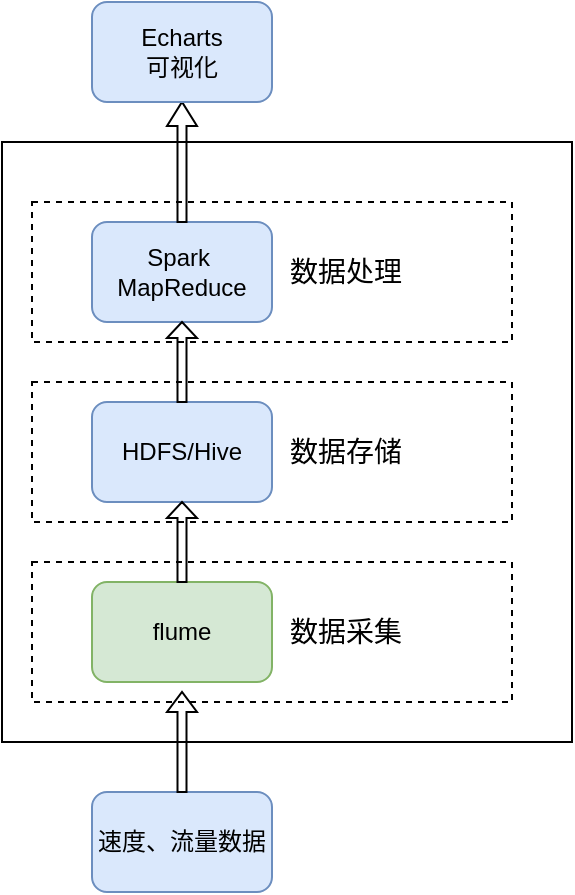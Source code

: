 <mxfile version="20.0.3" type="github">
  <diagram id="NKRADnT4XY8N_EiH2OX0" name="Page-1">
    <mxGraphModel dx="1422" dy="762" grid="1" gridSize="10" guides="1" tooltips="1" connect="1" arrows="1" fold="1" page="1" pageScale="1" pageWidth="827" pageHeight="1169" math="0" shadow="0">
      <root>
        <mxCell id="0" />
        <mxCell id="1" parent="0" />
        <mxCell id="XbZPO18NiF78OeZ05ENz-2" value="" style="rounded=0;whiteSpace=wrap;html=1;fillColor=none;" vertex="1" parent="1">
          <mxGeometry x="235" y="160" width="285" height="300" as="geometry" />
        </mxCell>
        <mxCell id="XbZPO18NiF78OeZ05ENz-3" value="flume" style="rounded=1;whiteSpace=wrap;html=1;fillColor=#d5e8d4;strokeColor=#82b366;" vertex="1" parent="1">
          <mxGeometry x="280" y="380" width="90" height="50" as="geometry" />
        </mxCell>
        <mxCell id="XbZPO18NiF78OeZ05ENz-4" value="速度、流量数据" style="rounded=1;whiteSpace=wrap;html=1;fillColor=#dae8fc;strokeColor=#6c8ebf;" vertex="1" parent="1">
          <mxGeometry x="280" y="485" width="90" height="50" as="geometry" />
        </mxCell>
        <mxCell id="XbZPO18NiF78OeZ05ENz-10" value="" style="shape=singleArrow;direction=north;whiteSpace=wrap;html=1;fillColor=none;" vertex="1" parent="1">
          <mxGeometry x="317.5" y="435" width="15" height="50" as="geometry" />
        </mxCell>
        <mxCell id="XbZPO18NiF78OeZ05ENz-13" value="&lt;font style=&quot;font-size: 14px;&quot;&gt;&amp;nbsp; &amp;nbsp; &amp;nbsp; &amp;nbsp; &amp;nbsp; &amp;nbsp; &amp;nbsp; &amp;nbsp; &lt;span style=&quot;white-space: pre;&quot;&gt;	&lt;/span&gt;&lt;span style=&quot;white-space: pre;&quot;&gt;	&lt;/span&gt;&lt;span style=&quot;white-space: pre;&quot;&gt;	&lt;/span&gt;数据采集&lt;/font&gt;" style="rounded=0;whiteSpace=wrap;html=1;fillColor=none;dashed=1;" vertex="1" parent="1">
          <mxGeometry x="250" y="370" width="240" height="70" as="geometry" />
        </mxCell>
        <mxCell id="XbZPO18NiF78OeZ05ENz-16" value="HDFS/Hive" style="rounded=1;whiteSpace=wrap;html=1;fillColor=#dae8fc;strokeColor=#6c8ebf;" vertex="1" parent="1">
          <mxGeometry x="280" y="290" width="90" height="50" as="geometry" />
        </mxCell>
        <mxCell id="XbZPO18NiF78OeZ05ENz-17" value="Spark&amp;nbsp; MapReduce" style="rounded=1;whiteSpace=wrap;html=1;fillColor=#dae8fc;strokeColor=#6c8ebf;" vertex="1" parent="1">
          <mxGeometry x="280" y="200" width="90" height="50" as="geometry" />
        </mxCell>
        <mxCell id="XbZPO18NiF78OeZ05ENz-18" value="" style="shape=singleArrow;direction=north;whiteSpace=wrap;html=1;fillColor=none;" vertex="1" parent="1">
          <mxGeometry x="317.5" y="340" width="15" height="40" as="geometry" />
        </mxCell>
        <mxCell id="XbZPO18NiF78OeZ05ENz-19" value="&lt;font style=&quot;font-size: 14px;&quot;&gt;&amp;nbsp; &amp;nbsp; &amp;nbsp; &amp;nbsp; &amp;nbsp; &amp;nbsp; &amp;nbsp; &amp;nbsp; &lt;span style=&quot;white-space: pre;&quot;&gt;	&lt;/span&gt;&lt;span style=&quot;white-space: pre;&quot;&gt;	&lt;/span&gt;&lt;span style=&quot;white-space: pre;&quot;&gt;	&lt;/span&gt;数据存储&lt;/font&gt;" style="rounded=0;whiteSpace=wrap;html=1;fillColor=none;dashed=1;" vertex="1" parent="1">
          <mxGeometry x="250" y="280" width="240" height="70" as="geometry" />
        </mxCell>
        <mxCell id="XbZPO18NiF78OeZ05ENz-20" value="&lt;font style=&quot;font-size: 14px;&quot;&gt;&amp;nbsp; &amp;nbsp; &amp;nbsp; &amp;nbsp; &amp;nbsp; &amp;nbsp; &amp;nbsp; &amp;nbsp; &lt;span style=&quot;white-space: pre;&quot;&gt;	&lt;/span&gt;&lt;span style=&quot;white-space: pre;&quot;&gt;	&lt;/span&gt;&lt;span style=&quot;white-space: pre;&quot;&gt;	&lt;/span&gt;数据处理&lt;/font&gt;" style="rounded=0;whiteSpace=wrap;html=1;fillColor=none;dashed=1;" vertex="1" parent="1">
          <mxGeometry x="250" y="190" width="240" height="70" as="geometry" />
        </mxCell>
        <mxCell id="XbZPO18NiF78OeZ05ENz-21" value="" style="shape=singleArrow;direction=north;whiteSpace=wrap;html=1;fillColor=none;" vertex="1" parent="1">
          <mxGeometry x="317.5" y="250" width="15" height="40" as="geometry" />
        </mxCell>
        <mxCell id="XbZPO18NiF78OeZ05ENz-23" value="" style="shape=singleArrow;direction=north;whiteSpace=wrap;html=1;fillColor=none;" vertex="1" parent="1">
          <mxGeometry x="317.5" y="140" width="15" height="60" as="geometry" />
        </mxCell>
        <mxCell id="XbZPO18NiF78OeZ05ENz-24" value="Echarts&lt;br&gt;可视化" style="rounded=1;whiteSpace=wrap;html=1;fillColor=#dae8fc;strokeColor=#6c8ebf;" vertex="1" parent="1">
          <mxGeometry x="280" y="90" width="90" height="50" as="geometry" />
        </mxCell>
      </root>
    </mxGraphModel>
  </diagram>
</mxfile>
